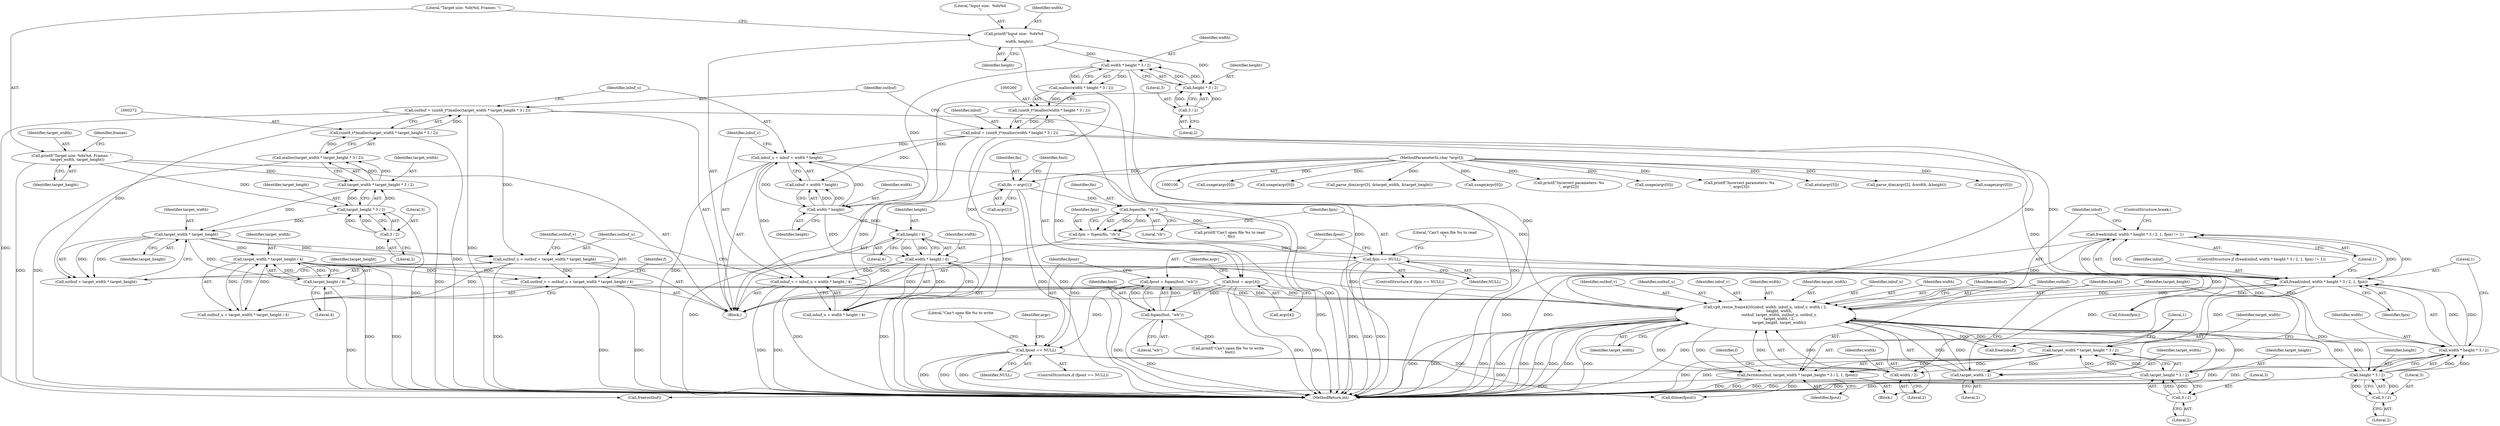digraph "0_Android_5a9753fca56f0eeb9f61e342b2fccffc364f9426_4@API" {
"1000322" [label="(Call,fread(inbuf, width * height * 3 / 2, 1, fpin) != 1)"];
"1000323" [label="(Call,fread(inbuf, width * height * 3 / 2, 1, fpin))"];
"1000336" [label="(Call,vp9_resize_frame420(inbuf, width, inbuf_u, inbuf_v, width / 2,\n                        height, width,\n                        outbuf, target_width, outbuf_u, outbuf_v,\n                        target_width / 2,\n                        target_height, target_width))"];
"1000341" [label="(Call,width / 2)"];
"1000325" [label="(Call,width * height * 3 / 2)"];
"1000292" [label="(Call,width * height / 4)"];
"1000285" [label="(Call,width * height)"];
"1000262" [label="(Call,width * height * 3 / 2)"];
"1000239" [label="(Call,printf(\"Input size:  %dx%d\n\",\n         width, height))"];
"1000264" [label="(Call,height * 3 / 2)"];
"1000266" [label="(Call,3 / 2)"];
"1000294" [label="(Call,height / 4)"];
"1000327" [label="(Call,height * 3 / 2)"];
"1000329" [label="(Call,3 / 2)"];
"1000281" [label="(Call,inbuf_u = inbuf + width * height)"];
"1000257" [label="(Call,inbuf = (uint8_t*)malloc(width * height * 3 / 2))"];
"1000259" [label="(Call,(uint8_t*)malloc(width * height * 3 / 2))"];
"1000261" [label="(Call,malloc(width * height * 3 / 2))"];
"1000288" [label="(Call,inbuf_v = inbuf_u + width * height / 4)"];
"1000355" [label="(Call,fwrite(outbuf, target_width * target_height * 3 / 2, 1, fpout))"];
"1000357" [label="(Call,target_width * target_height * 3 / 2)"];
"1000359" [label="(Call,target_height * 3 / 2)"];
"1000361" [label="(Call,3 / 2)"];
"1000212" [label="(Call,fpout == NULL)"];
"1000206" [label="(Call,fpout = fopen(fout, \"wb\"))"];
"1000208" [label="(Call,fopen(fout, \"wb\"))"];
"1000138" [label="(Call,fout = argv[4])"];
"1000102" [label="(MethodParameterIn,char *argv[])"];
"1000193" [label="(Call,fpin == NULL)"];
"1000187" [label="(Call,fpin = fopen(fin, \"rb\"))"];
"1000189" [label="(Call,fopen(fin, \"rb\"))"];
"1000133" [label="(Call,fin = argv[1])"];
"1000269" [label="(Call,outbuf = (uint8_t*)malloc(target_width * target_height * 3 / 2))"];
"1000271" [label="(Call,(uint8_t*)malloc(target_width * target_height * 3 / 2))"];
"1000273" [label="(Call,malloc(target_width * target_height * 3 / 2))"];
"1000274" [label="(Call,target_width * target_height * 3 / 2)"];
"1000243" [label="(Call,printf(\"Target size: %dx%d, Frames: \",\n         target_width, target_height))"];
"1000276" [label="(Call,target_height * 3 / 2)"];
"1000278" [label="(Call,3 / 2)"];
"1000350" [label="(Call,target_width / 2)"];
"1000308" [label="(Call,target_width * target_height / 4)"];
"1000301" [label="(Call,target_width * target_height)"];
"1000310" [label="(Call,target_height / 4)"];
"1000297" [label="(Call,outbuf_u = outbuf + target_width * target_height)"];
"1000304" [label="(Call,outbuf_v = outbuf_u + target_width * target_height / 4)"];
"1000293" [label="(Identifier,width)"];
"1000219" [label="(Call,usage(argv[0]))"];
"1000321" [label="(ControlStructure,if (fread(inbuf, width * height * 3 / 2, 1, fpin) != 1))"];
"1000242" [label="(Identifier,height)"];
"1000343" [label="(Literal,2)"];
"1000246" [label="(Identifier,target_height)"];
"1000214" [label="(Identifier,NULL)"];
"1000377" [label="(Call,free(outbuf))"];
"1000263" [label="(Identifier,width)"];
"1000127" [label="(Call,usage(argv[0]))"];
"1000304" [label="(Call,outbuf_v = outbuf_u + target_width * target_height / 4)"];
"1000262" [label="(Call,width * height * 3 / 2)"];
"1000217" [label="(Literal,\"Can't open file %s to write\n\")"];
"1000356" [label="(Identifier,outbuf)"];
"1000189" [label="(Call,fopen(fin, \"rb\"))"];
"1000290" [label="(Call,inbuf_u + width * height / 4)"];
"1000192" [label="(ControlStructure,if (fpin == NULL))"];
"1000135" [label="(Call,argv[1])"];
"1000194" [label="(Identifier,fpin)"];
"1000331" [label="(Literal,2)"];
"1000277" [label="(Identifier,target_height)"];
"1000351" [label="(Identifier,target_width)"];
"1000311" [label="(Identifier,target_height)"];
"1000326" [label="(Identifier,width)"];
"1000209" [label="(Identifier,fout)"];
"1000323" [label="(Call,fread(inbuf, width * height * 3 / 2, 1, fpin))"];
"1000195" [label="(Identifier,NULL)"];
"1000103" [label="(Block,)"];
"1000296" [label="(Literal,4)"];
"1000167" [label="(Call,parse_dim(argv[3], &target_width, &target_height))"];
"1000353" [label="(Identifier,target_height)"];
"1000134" [label="(Identifier,fin)"];
"1000362" [label="(Literal,3)"];
"1000191" [label="(Literal,\"rb\")"];
"1000320" [label="(Block,)"];
"1000308" [label="(Call,target_width * target_height / 4)"];
"1000197" [label="(Call,printf(\"Can't open file %s to read\n\", fin))"];
"1000268" [label="(Literal,2)"];
"1000187" [label="(Call,fpin = fopen(fin, \"rb\"))"];
"1000337" [label="(Identifier,inbuf)"];
"1000212" [label="(Call,fpout == NULL)"];
"1000322" [label="(Call,fread(inbuf, width * height * 3 / 2, 1, fpin) != 1)"];
"1000346" [label="(Identifier,outbuf)"];
"1000294" [label="(Call,height / 4)"];
"1000287" [label="(Identifier,height)"];
"1000259" [label="(Call,(uint8_t*)malloc(width * height * 3 / 2))"];
"1000208" [label="(Call,fopen(fout, \"wb\"))"];
"1000244" [label="(Literal,\"Target size: %dx%d, Frames: \")"];
"1000249" [label="(Identifier,frames)"];
"1000330" [label="(Literal,3)"];
"1000140" [label="(Call,argv[4])"];
"1000261" [label="(Call,malloc(width * height * 3 / 2))"];
"1000240" [label="(Literal,\"Input size:  %dx%d\n\")"];
"1000279" [label="(Literal,3)"];
"1000241" [label="(Identifier,width)"];
"1000349" [label="(Identifier,outbuf_v)"];
"1000332" [label="(Literal,1)"];
"1000282" [label="(Identifier,inbuf_u)"];
"1000207" [label="(Identifier,fpout)"];
"1000348" [label="(Identifier,outbuf_u)"];
"1000361" [label="(Call,3 / 2)"];
"1000200" [label="(Call,usage(argv[0]))"];
"1000264" [label="(Call,height * 3 / 2)"];
"1000336" [label="(Call,vp9_resize_frame420(inbuf, width, inbuf_u, inbuf_v, width / 2,\n                        height, width,\n                        outbuf, target_width, outbuf_u, outbuf_v,\n                        target_width / 2,\n                        target_height, target_width))"];
"1000257" [label="(Call,inbuf = (uint8_t*)malloc(width * height * 3 / 2))"];
"1000245" [label="(Identifier,target_width)"];
"1000292" [label="(Call,width * height / 4)"];
"1000295" [label="(Identifier,height)"];
"1000352" [label="(Literal,2)"];
"1000340" [label="(Identifier,inbuf_v)"];
"1000302" [label="(Identifier,target_width)"];
"1000297" [label="(Call,outbuf_u = outbuf + target_width * target_height)"];
"1000365" [label="(Identifier,fpout)"];
"1000327" [label="(Call,height * 3 / 2)"];
"1000359" [label="(Call,target_height * 3 / 2)"];
"1000154" [label="(Call,printf(\"Incorrect parameters: %s\n\", argv[2]))"];
"1000206" [label="(Call,fpout = fopen(fout, \"wb\"))"];
"1000210" [label="(Literal,\"wb\")"];
"1000239" [label="(Call,printf(\"Input size:  %dx%d\n\",\n         width, height))"];
"1000354" [label="(Identifier,target_width)"];
"1000278" [label="(Call,3 / 2)"];
"1000335" [label="(ControlStructure,break;)"];
"1000299" [label="(Call,outbuf + target_width * target_height)"];
"1000309" [label="(Identifier,target_width)"];
"1000181" [label="(Call,usage(argv[0]))"];
"1000329" [label="(Call,3 / 2)"];
"1000266" [label="(Call,3 / 2)"];
"1000190" [label="(Identifier,fin)"];
"1000258" [label="(Identifier,inbuf)"];
"1000324" [label="(Identifier,inbuf)"];
"1000301" [label="(Call,target_width * target_height)"];
"1000305" [label="(Identifier,outbuf_v)"];
"1000276" [label="(Call,target_height * 3 / 2)"];
"1000325" [label="(Call,width * height * 3 / 2)"];
"1000270" [label="(Identifier,outbuf)"];
"1000271" [label="(Call,(uint8_t*)malloc(target_width * target_height * 3 / 2))"];
"1000342" [label="(Identifier,width)"];
"1000375" [label="(Call,free(inbuf))"];
"1000227" [label="(Identifier,argc)"];
"1000288" [label="(Call,inbuf_v = inbuf_u + width * height / 4)"];
"1000243" [label="(Call,printf(\"Target size: %dx%d, Frames: \",\n         target_width, target_height))"];
"1000341" [label="(Call,width / 2)"];
"1000273" [label="(Call,malloc(target_width * target_height * 3 / 2))"];
"1000338" [label="(Identifier,width)"];
"1000176" [label="(Call,printf(\"Incorrect parameters: %s\n\", argv[3]))"];
"1000275" [label="(Identifier,target_width)"];
"1000231" [label="(Call,atoi(argv[5]))"];
"1000344" [label="(Identifier,height)"];
"1000357" [label="(Call,target_width * target_height * 3 / 2)"];
"1000355" [label="(Call,fwrite(outbuf, target_width * target_height * 3 / 2, 1, fpout))"];
"1000312" [label="(Literal,4)"];
"1000363" [label="(Literal,2)"];
"1000147" [label="(Identifier,argv)"];
"1000193" [label="(Call,fpin == NULL)"];
"1000145" [label="(Call,parse_dim(argv[2], &width, &height))"];
"1000188" [label="(Identifier,fpin)"];
"1000360" [label="(Identifier,target_height)"];
"1000280" [label="(Literal,2)"];
"1000306" [label="(Call,outbuf_u + target_width * target_height / 4)"];
"1000211" [label="(ControlStructure,if (fpout == NULL))"];
"1000347" [label="(Identifier,target_width)"];
"1000373" [label="(Call,fclose(fpout))"];
"1000381" [label="(MethodReturn,int)"];
"1000289" [label="(Identifier,inbuf_v)"];
"1000213" [label="(Identifier,fpout)"];
"1000367" [label="(Identifier,f)"];
"1000285" [label="(Call,width * height)"];
"1000371" [label="(Call,fclose(fpin))"];
"1000267" [label="(Literal,3)"];
"1000216" [label="(Call,printf(\"Can't open file %s to write\n\", fout))"];
"1000139" [label="(Identifier,fout)"];
"1000303" [label="(Identifier,target_height)"];
"1000310" [label="(Call,target_height / 4)"];
"1000334" [label="(Literal,1)"];
"1000283" [label="(Call,inbuf + width * height)"];
"1000159" [label="(Call,usage(argv[0]))"];
"1000333" [label="(Identifier,fpin)"];
"1000269" [label="(Call,outbuf = (uint8_t*)malloc(target_width * target_height * 3 / 2))"];
"1000350" [label="(Call,target_width / 2)"];
"1000314" [label="(Identifier,f)"];
"1000274" [label="(Call,target_width * target_height * 3 / 2)"];
"1000133" [label="(Call,fin = argv[1])"];
"1000358" [label="(Identifier,target_width)"];
"1000298" [label="(Identifier,outbuf_u)"];
"1000281" [label="(Call,inbuf_u = inbuf + width * height)"];
"1000339" [label="(Identifier,inbuf_u)"];
"1000286" [label="(Identifier,width)"];
"1000102" [label="(MethodParameterIn,char *argv[])"];
"1000328" [label="(Identifier,height)"];
"1000265" [label="(Identifier,height)"];
"1000198" [label="(Literal,\"Can't open file %s to read\n\")"];
"1000138" [label="(Call,fout = argv[4])"];
"1000364" [label="(Literal,1)"];
"1000345" [label="(Identifier,width)"];
"1000322" -> "1000321"  [label="AST: "];
"1000322" -> "1000334"  [label="CFG: "];
"1000323" -> "1000322"  [label="AST: "];
"1000334" -> "1000322"  [label="AST: "];
"1000335" -> "1000322"  [label="CFG: "];
"1000337" -> "1000322"  [label="CFG: "];
"1000322" -> "1000381"  [label="DDG: "];
"1000322" -> "1000381"  [label="DDG: "];
"1000323" -> "1000322"  [label="DDG: "];
"1000323" -> "1000322"  [label="DDG: "];
"1000323" -> "1000322"  [label="DDG: "];
"1000323" -> "1000322"  [label="DDG: "];
"1000323" -> "1000333"  [label="CFG: "];
"1000324" -> "1000323"  [label="AST: "];
"1000325" -> "1000323"  [label="AST: "];
"1000332" -> "1000323"  [label="AST: "];
"1000333" -> "1000323"  [label="AST: "];
"1000334" -> "1000323"  [label="CFG: "];
"1000323" -> "1000381"  [label="DDG: "];
"1000336" -> "1000323"  [label="DDG: "];
"1000257" -> "1000323"  [label="DDG: "];
"1000325" -> "1000323"  [label="DDG: "];
"1000325" -> "1000323"  [label="DDG: "];
"1000193" -> "1000323"  [label="DDG: "];
"1000323" -> "1000336"  [label="DDG: "];
"1000323" -> "1000371"  [label="DDG: "];
"1000323" -> "1000375"  [label="DDG: "];
"1000336" -> "1000320"  [label="AST: "];
"1000336" -> "1000354"  [label="CFG: "];
"1000337" -> "1000336"  [label="AST: "];
"1000338" -> "1000336"  [label="AST: "];
"1000339" -> "1000336"  [label="AST: "];
"1000340" -> "1000336"  [label="AST: "];
"1000341" -> "1000336"  [label="AST: "];
"1000344" -> "1000336"  [label="AST: "];
"1000345" -> "1000336"  [label="AST: "];
"1000346" -> "1000336"  [label="AST: "];
"1000347" -> "1000336"  [label="AST: "];
"1000348" -> "1000336"  [label="AST: "];
"1000349" -> "1000336"  [label="AST: "];
"1000350" -> "1000336"  [label="AST: "];
"1000353" -> "1000336"  [label="AST: "];
"1000354" -> "1000336"  [label="AST: "];
"1000356" -> "1000336"  [label="CFG: "];
"1000336" -> "1000381"  [label="DDG: "];
"1000336" -> "1000381"  [label="DDG: "];
"1000336" -> "1000381"  [label="DDG: "];
"1000336" -> "1000381"  [label="DDG: "];
"1000336" -> "1000381"  [label="DDG: "];
"1000336" -> "1000381"  [label="DDG: "];
"1000336" -> "1000381"  [label="DDG: "];
"1000336" -> "1000381"  [label="DDG: "];
"1000336" -> "1000381"  [label="DDG: "];
"1000336" -> "1000325"  [label="DDG: "];
"1000336" -> "1000327"  [label="DDG: "];
"1000341" -> "1000336"  [label="DDG: "];
"1000341" -> "1000336"  [label="DDG: "];
"1000281" -> "1000336"  [label="DDG: "];
"1000288" -> "1000336"  [label="DDG: "];
"1000327" -> "1000336"  [label="DDG: "];
"1000355" -> "1000336"  [label="DDG: "];
"1000269" -> "1000336"  [label="DDG: "];
"1000350" -> "1000336"  [label="DDG: "];
"1000350" -> "1000336"  [label="DDG: "];
"1000297" -> "1000336"  [label="DDG: "];
"1000304" -> "1000336"  [label="DDG: "];
"1000310" -> "1000336"  [label="DDG: "];
"1000359" -> "1000336"  [label="DDG: "];
"1000336" -> "1000355"  [label="DDG: "];
"1000336" -> "1000357"  [label="DDG: "];
"1000336" -> "1000359"  [label="DDG: "];
"1000336" -> "1000375"  [label="DDG: "];
"1000341" -> "1000343"  [label="CFG: "];
"1000342" -> "1000341"  [label="AST: "];
"1000343" -> "1000341"  [label="AST: "];
"1000344" -> "1000341"  [label="CFG: "];
"1000325" -> "1000341"  [label="DDG: "];
"1000325" -> "1000327"  [label="CFG: "];
"1000326" -> "1000325"  [label="AST: "];
"1000327" -> "1000325"  [label="AST: "];
"1000332" -> "1000325"  [label="CFG: "];
"1000325" -> "1000381"  [label="DDG: "];
"1000325" -> "1000381"  [label="DDG: "];
"1000292" -> "1000325"  [label="DDG: "];
"1000327" -> "1000325"  [label="DDG: "];
"1000327" -> "1000325"  [label="DDG: "];
"1000292" -> "1000290"  [label="AST: "];
"1000292" -> "1000294"  [label="CFG: "];
"1000293" -> "1000292"  [label="AST: "];
"1000294" -> "1000292"  [label="AST: "];
"1000290" -> "1000292"  [label="CFG: "];
"1000292" -> "1000381"  [label="DDG: "];
"1000292" -> "1000381"  [label="DDG: "];
"1000292" -> "1000288"  [label="DDG: "];
"1000292" -> "1000288"  [label="DDG: "];
"1000292" -> "1000290"  [label="DDG: "];
"1000292" -> "1000290"  [label="DDG: "];
"1000285" -> "1000292"  [label="DDG: "];
"1000294" -> "1000292"  [label="DDG: "];
"1000294" -> "1000292"  [label="DDG: "];
"1000285" -> "1000283"  [label="AST: "];
"1000285" -> "1000287"  [label="CFG: "];
"1000286" -> "1000285"  [label="AST: "];
"1000287" -> "1000285"  [label="AST: "];
"1000283" -> "1000285"  [label="CFG: "];
"1000285" -> "1000281"  [label="DDG: "];
"1000285" -> "1000281"  [label="DDG: "];
"1000285" -> "1000283"  [label="DDG: "];
"1000285" -> "1000283"  [label="DDG: "];
"1000262" -> "1000285"  [label="DDG: "];
"1000264" -> "1000285"  [label="DDG: "];
"1000285" -> "1000294"  [label="DDG: "];
"1000262" -> "1000261"  [label="AST: "];
"1000262" -> "1000264"  [label="CFG: "];
"1000263" -> "1000262"  [label="AST: "];
"1000264" -> "1000262"  [label="AST: "];
"1000261" -> "1000262"  [label="CFG: "];
"1000262" -> "1000381"  [label="DDG: "];
"1000262" -> "1000261"  [label="DDG: "];
"1000262" -> "1000261"  [label="DDG: "];
"1000239" -> "1000262"  [label="DDG: "];
"1000264" -> "1000262"  [label="DDG: "];
"1000264" -> "1000262"  [label="DDG: "];
"1000239" -> "1000103"  [label="AST: "];
"1000239" -> "1000242"  [label="CFG: "];
"1000240" -> "1000239"  [label="AST: "];
"1000241" -> "1000239"  [label="AST: "];
"1000242" -> "1000239"  [label="AST: "];
"1000244" -> "1000239"  [label="CFG: "];
"1000239" -> "1000381"  [label="DDG: "];
"1000239" -> "1000264"  [label="DDG: "];
"1000264" -> "1000266"  [label="CFG: "];
"1000265" -> "1000264"  [label="AST: "];
"1000266" -> "1000264"  [label="AST: "];
"1000266" -> "1000264"  [label="DDG: "];
"1000266" -> "1000264"  [label="DDG: "];
"1000266" -> "1000268"  [label="CFG: "];
"1000267" -> "1000266"  [label="AST: "];
"1000268" -> "1000266"  [label="AST: "];
"1000294" -> "1000296"  [label="CFG: "];
"1000295" -> "1000294"  [label="AST: "];
"1000296" -> "1000294"  [label="AST: "];
"1000294" -> "1000381"  [label="DDG: "];
"1000294" -> "1000327"  [label="DDG: "];
"1000327" -> "1000329"  [label="CFG: "];
"1000328" -> "1000327"  [label="AST: "];
"1000329" -> "1000327"  [label="AST: "];
"1000327" -> "1000381"  [label="DDG: "];
"1000327" -> "1000381"  [label="DDG: "];
"1000329" -> "1000327"  [label="DDG: "];
"1000329" -> "1000327"  [label="DDG: "];
"1000329" -> "1000331"  [label="CFG: "];
"1000330" -> "1000329"  [label="AST: "];
"1000331" -> "1000329"  [label="AST: "];
"1000281" -> "1000103"  [label="AST: "];
"1000281" -> "1000283"  [label="CFG: "];
"1000282" -> "1000281"  [label="AST: "];
"1000283" -> "1000281"  [label="AST: "];
"1000289" -> "1000281"  [label="CFG: "];
"1000281" -> "1000381"  [label="DDG: "];
"1000257" -> "1000281"  [label="DDG: "];
"1000281" -> "1000288"  [label="DDG: "];
"1000281" -> "1000290"  [label="DDG: "];
"1000257" -> "1000103"  [label="AST: "];
"1000257" -> "1000259"  [label="CFG: "];
"1000258" -> "1000257"  [label="AST: "];
"1000259" -> "1000257"  [label="AST: "];
"1000270" -> "1000257"  [label="CFG: "];
"1000257" -> "1000381"  [label="DDG: "];
"1000259" -> "1000257"  [label="DDG: "];
"1000257" -> "1000283"  [label="DDG: "];
"1000257" -> "1000375"  [label="DDG: "];
"1000259" -> "1000261"  [label="CFG: "];
"1000260" -> "1000259"  [label="AST: "];
"1000261" -> "1000259"  [label="AST: "];
"1000259" -> "1000381"  [label="DDG: "];
"1000261" -> "1000259"  [label="DDG: "];
"1000261" -> "1000381"  [label="DDG: "];
"1000288" -> "1000103"  [label="AST: "];
"1000288" -> "1000290"  [label="CFG: "];
"1000289" -> "1000288"  [label="AST: "];
"1000290" -> "1000288"  [label="AST: "];
"1000298" -> "1000288"  [label="CFG: "];
"1000288" -> "1000381"  [label="DDG: "];
"1000288" -> "1000381"  [label="DDG: "];
"1000355" -> "1000320"  [label="AST: "];
"1000355" -> "1000365"  [label="CFG: "];
"1000356" -> "1000355"  [label="AST: "];
"1000357" -> "1000355"  [label="AST: "];
"1000364" -> "1000355"  [label="AST: "];
"1000365" -> "1000355"  [label="AST: "];
"1000367" -> "1000355"  [label="CFG: "];
"1000355" -> "1000381"  [label="DDG: "];
"1000355" -> "1000381"  [label="DDG: "];
"1000357" -> "1000355"  [label="DDG: "];
"1000357" -> "1000355"  [label="DDG: "];
"1000212" -> "1000355"  [label="DDG: "];
"1000355" -> "1000373"  [label="DDG: "];
"1000355" -> "1000377"  [label="DDG: "];
"1000357" -> "1000359"  [label="CFG: "];
"1000358" -> "1000357"  [label="AST: "];
"1000359" -> "1000357"  [label="AST: "];
"1000364" -> "1000357"  [label="CFG: "];
"1000357" -> "1000381"  [label="DDG: "];
"1000357" -> "1000381"  [label="DDG: "];
"1000357" -> "1000350"  [label="DDG: "];
"1000359" -> "1000357"  [label="DDG: "];
"1000359" -> "1000357"  [label="DDG: "];
"1000359" -> "1000361"  [label="CFG: "];
"1000360" -> "1000359"  [label="AST: "];
"1000361" -> "1000359"  [label="AST: "];
"1000359" -> "1000381"  [label="DDG: "];
"1000359" -> "1000381"  [label="DDG: "];
"1000361" -> "1000359"  [label="DDG: "];
"1000361" -> "1000359"  [label="DDG: "];
"1000361" -> "1000363"  [label="CFG: "];
"1000362" -> "1000361"  [label="AST: "];
"1000363" -> "1000361"  [label="AST: "];
"1000212" -> "1000211"  [label="AST: "];
"1000212" -> "1000214"  [label="CFG: "];
"1000213" -> "1000212"  [label="AST: "];
"1000214" -> "1000212"  [label="AST: "];
"1000217" -> "1000212"  [label="CFG: "];
"1000227" -> "1000212"  [label="CFG: "];
"1000212" -> "1000381"  [label="DDG: "];
"1000212" -> "1000381"  [label="DDG: "];
"1000212" -> "1000381"  [label="DDG: "];
"1000206" -> "1000212"  [label="DDG: "];
"1000193" -> "1000212"  [label="DDG: "];
"1000212" -> "1000373"  [label="DDG: "];
"1000206" -> "1000103"  [label="AST: "];
"1000206" -> "1000208"  [label="CFG: "];
"1000207" -> "1000206"  [label="AST: "];
"1000208" -> "1000206"  [label="AST: "];
"1000213" -> "1000206"  [label="CFG: "];
"1000206" -> "1000381"  [label="DDG: "];
"1000208" -> "1000206"  [label="DDG: "];
"1000208" -> "1000206"  [label="DDG: "];
"1000208" -> "1000210"  [label="CFG: "];
"1000209" -> "1000208"  [label="AST: "];
"1000210" -> "1000208"  [label="AST: "];
"1000208" -> "1000381"  [label="DDG: "];
"1000138" -> "1000208"  [label="DDG: "];
"1000208" -> "1000216"  [label="DDG: "];
"1000138" -> "1000103"  [label="AST: "];
"1000138" -> "1000140"  [label="CFG: "];
"1000139" -> "1000138"  [label="AST: "];
"1000140" -> "1000138"  [label="AST: "];
"1000147" -> "1000138"  [label="CFG: "];
"1000138" -> "1000381"  [label="DDG: "];
"1000138" -> "1000381"  [label="DDG: "];
"1000102" -> "1000138"  [label="DDG: "];
"1000102" -> "1000100"  [label="AST: "];
"1000102" -> "1000381"  [label="DDG: "];
"1000102" -> "1000127"  [label="DDG: "];
"1000102" -> "1000133"  [label="DDG: "];
"1000102" -> "1000145"  [label="DDG: "];
"1000102" -> "1000154"  [label="DDG: "];
"1000102" -> "1000159"  [label="DDG: "];
"1000102" -> "1000167"  [label="DDG: "];
"1000102" -> "1000176"  [label="DDG: "];
"1000102" -> "1000181"  [label="DDG: "];
"1000102" -> "1000200"  [label="DDG: "];
"1000102" -> "1000219"  [label="DDG: "];
"1000102" -> "1000231"  [label="DDG: "];
"1000193" -> "1000192"  [label="AST: "];
"1000193" -> "1000195"  [label="CFG: "];
"1000194" -> "1000193"  [label="AST: "];
"1000195" -> "1000193"  [label="AST: "];
"1000198" -> "1000193"  [label="CFG: "];
"1000207" -> "1000193"  [label="CFG: "];
"1000193" -> "1000381"  [label="DDG: "];
"1000193" -> "1000381"  [label="DDG: "];
"1000193" -> "1000381"  [label="DDG: "];
"1000187" -> "1000193"  [label="DDG: "];
"1000193" -> "1000371"  [label="DDG: "];
"1000187" -> "1000103"  [label="AST: "];
"1000187" -> "1000189"  [label="CFG: "];
"1000188" -> "1000187"  [label="AST: "];
"1000189" -> "1000187"  [label="AST: "];
"1000194" -> "1000187"  [label="CFG: "];
"1000187" -> "1000381"  [label="DDG: "];
"1000189" -> "1000187"  [label="DDG: "];
"1000189" -> "1000187"  [label="DDG: "];
"1000189" -> "1000191"  [label="CFG: "];
"1000190" -> "1000189"  [label="AST: "];
"1000191" -> "1000189"  [label="AST: "];
"1000189" -> "1000381"  [label="DDG: "];
"1000133" -> "1000189"  [label="DDG: "];
"1000189" -> "1000197"  [label="DDG: "];
"1000133" -> "1000103"  [label="AST: "];
"1000133" -> "1000135"  [label="CFG: "];
"1000134" -> "1000133"  [label="AST: "];
"1000135" -> "1000133"  [label="AST: "];
"1000139" -> "1000133"  [label="CFG: "];
"1000133" -> "1000381"  [label="DDG: "];
"1000133" -> "1000381"  [label="DDG: "];
"1000269" -> "1000103"  [label="AST: "];
"1000269" -> "1000271"  [label="CFG: "];
"1000270" -> "1000269"  [label="AST: "];
"1000271" -> "1000269"  [label="AST: "];
"1000282" -> "1000269"  [label="CFG: "];
"1000269" -> "1000381"  [label="DDG: "];
"1000271" -> "1000269"  [label="DDG: "];
"1000269" -> "1000297"  [label="DDG: "];
"1000269" -> "1000299"  [label="DDG: "];
"1000269" -> "1000377"  [label="DDG: "];
"1000271" -> "1000273"  [label="CFG: "];
"1000272" -> "1000271"  [label="AST: "];
"1000273" -> "1000271"  [label="AST: "];
"1000271" -> "1000381"  [label="DDG: "];
"1000273" -> "1000271"  [label="DDG: "];
"1000273" -> "1000274"  [label="CFG: "];
"1000274" -> "1000273"  [label="AST: "];
"1000273" -> "1000381"  [label="DDG: "];
"1000274" -> "1000273"  [label="DDG: "];
"1000274" -> "1000273"  [label="DDG: "];
"1000274" -> "1000276"  [label="CFG: "];
"1000275" -> "1000274"  [label="AST: "];
"1000276" -> "1000274"  [label="AST: "];
"1000274" -> "1000381"  [label="DDG: "];
"1000243" -> "1000274"  [label="DDG: "];
"1000276" -> "1000274"  [label="DDG: "];
"1000276" -> "1000274"  [label="DDG: "];
"1000274" -> "1000301"  [label="DDG: "];
"1000243" -> "1000103"  [label="AST: "];
"1000243" -> "1000246"  [label="CFG: "];
"1000244" -> "1000243"  [label="AST: "];
"1000245" -> "1000243"  [label="AST: "];
"1000246" -> "1000243"  [label="AST: "];
"1000249" -> "1000243"  [label="CFG: "];
"1000243" -> "1000381"  [label="DDG: "];
"1000243" -> "1000276"  [label="DDG: "];
"1000276" -> "1000278"  [label="CFG: "];
"1000277" -> "1000276"  [label="AST: "];
"1000278" -> "1000276"  [label="AST: "];
"1000276" -> "1000381"  [label="DDG: "];
"1000278" -> "1000276"  [label="DDG: "];
"1000278" -> "1000276"  [label="DDG: "];
"1000276" -> "1000301"  [label="DDG: "];
"1000278" -> "1000280"  [label="CFG: "];
"1000279" -> "1000278"  [label="AST: "];
"1000280" -> "1000278"  [label="AST: "];
"1000350" -> "1000352"  [label="CFG: "];
"1000351" -> "1000350"  [label="AST: "];
"1000352" -> "1000350"  [label="AST: "];
"1000353" -> "1000350"  [label="CFG: "];
"1000308" -> "1000350"  [label="DDG: "];
"1000308" -> "1000306"  [label="AST: "];
"1000308" -> "1000310"  [label="CFG: "];
"1000309" -> "1000308"  [label="AST: "];
"1000310" -> "1000308"  [label="AST: "];
"1000306" -> "1000308"  [label="CFG: "];
"1000308" -> "1000381"  [label="DDG: "];
"1000308" -> "1000381"  [label="DDG: "];
"1000308" -> "1000304"  [label="DDG: "];
"1000308" -> "1000304"  [label="DDG: "];
"1000308" -> "1000306"  [label="DDG: "];
"1000308" -> "1000306"  [label="DDG: "];
"1000301" -> "1000308"  [label="DDG: "];
"1000310" -> "1000308"  [label="DDG: "];
"1000310" -> "1000308"  [label="DDG: "];
"1000301" -> "1000299"  [label="AST: "];
"1000301" -> "1000303"  [label="CFG: "];
"1000302" -> "1000301"  [label="AST: "];
"1000303" -> "1000301"  [label="AST: "];
"1000299" -> "1000301"  [label="CFG: "];
"1000301" -> "1000297"  [label="DDG: "];
"1000301" -> "1000297"  [label="DDG: "];
"1000301" -> "1000299"  [label="DDG: "];
"1000301" -> "1000299"  [label="DDG: "];
"1000301" -> "1000310"  [label="DDG: "];
"1000310" -> "1000312"  [label="CFG: "];
"1000311" -> "1000310"  [label="AST: "];
"1000312" -> "1000310"  [label="AST: "];
"1000310" -> "1000381"  [label="DDG: "];
"1000297" -> "1000103"  [label="AST: "];
"1000297" -> "1000299"  [label="CFG: "];
"1000298" -> "1000297"  [label="AST: "];
"1000299" -> "1000297"  [label="AST: "];
"1000305" -> "1000297"  [label="CFG: "];
"1000297" -> "1000381"  [label="DDG: "];
"1000297" -> "1000304"  [label="DDG: "];
"1000297" -> "1000306"  [label="DDG: "];
"1000304" -> "1000103"  [label="AST: "];
"1000304" -> "1000306"  [label="CFG: "];
"1000305" -> "1000304"  [label="AST: "];
"1000306" -> "1000304"  [label="AST: "];
"1000314" -> "1000304"  [label="CFG: "];
"1000304" -> "1000381"  [label="DDG: "];
"1000304" -> "1000381"  [label="DDG: "];
}
